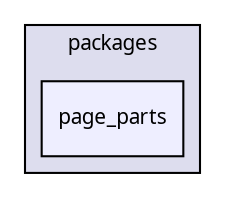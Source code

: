 digraph "packages/page/packages/page_parts/" {
  compound=true
  node [ fontsize="10", fontname="FreeSans.ttf"];
  edge [ labelfontsize="10", labelfontname="FreeSans.ttf"];
  subgraph clusterdir_45d5d742c6a2e963177f6f892a398aed {
    graph [ bgcolor="#ddddee", pencolor="black", label="packages" fontname="FreeSans.ttf", fontsize="10", URL="dir_45d5d742c6a2e963177f6f892a398aed.html"]
  dir_077f395916cf686f86be867810f2f674 [shape=box, label="page_parts", style="filled", fillcolor="#eeeeff", pencolor="black", URL="dir_077f395916cf686f86be867810f2f674.html"];
  }
}
